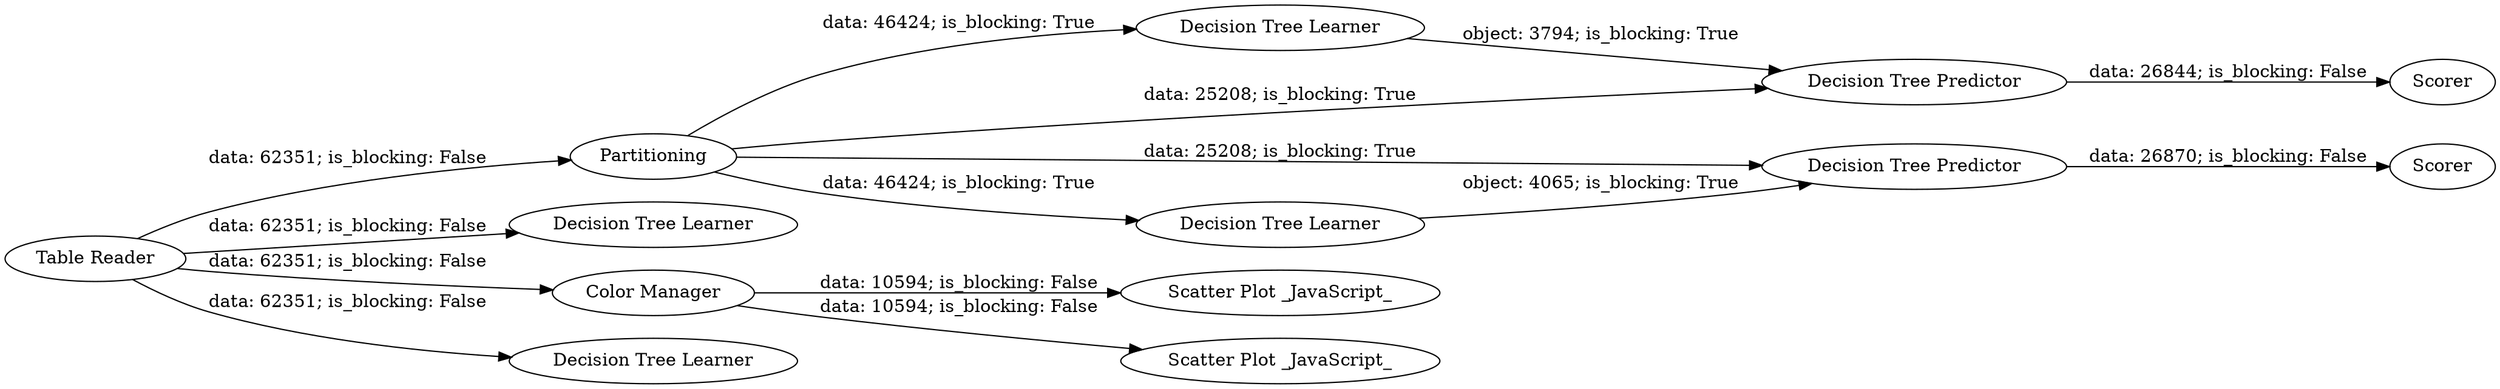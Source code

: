 digraph {
	"7437625478465049383_7" [label=Partitioning]
	"7437625478465049383_3" [label="Scatter Plot _JavaScript_"]
	"7437625478465049383_1" [label="Table Reader"]
	"7437625478465049383_12" [label="Decision Tree Predictor"]
	"7437625478465049383_5" [label="Decision Tree Learner"]
	"7437625478465049383_2" [label="Color Manager"]
	"7437625478465049383_6" [label="Decision Tree Learner"]
	"7437625478465049383_13" [label=Scorer]
	"7437625478465049383_4" [label="Scatter Plot _JavaScript_"]
	"7437625478465049383_10" [label="Decision Tree Predictor"]
	"7437625478465049383_11" [label=Scorer]
	"7437625478465049383_9" [label="Decision Tree Learner"]
	"7437625478465049383_8" [label="Decision Tree Learner"]
	"7437625478465049383_7" -> "7437625478465049383_8" [label="data: 46424; is_blocking: True"]
	"7437625478465049383_12" -> "7437625478465049383_13" [label="data: 26844; is_blocking: False"]
	"7437625478465049383_1" -> "7437625478465049383_6" [label="data: 62351; is_blocking: False"]
	"7437625478465049383_8" -> "7437625478465049383_10" [label="object: 4065; is_blocking: True"]
	"7437625478465049383_2" -> "7437625478465049383_4" [label="data: 10594; is_blocking: False"]
	"7437625478465049383_10" -> "7437625478465049383_11" [label="data: 26870; is_blocking: False"]
	"7437625478465049383_7" -> "7437625478465049383_10" [label="data: 25208; is_blocking: True"]
	"7437625478465049383_1" -> "7437625478465049383_7" [label="data: 62351; is_blocking: False"]
	"7437625478465049383_7" -> "7437625478465049383_12" [label="data: 25208; is_blocking: True"]
	"7437625478465049383_1" -> "7437625478465049383_2" [label="data: 62351; is_blocking: False"]
	"7437625478465049383_7" -> "7437625478465049383_9" [label="data: 46424; is_blocking: True"]
	"7437625478465049383_2" -> "7437625478465049383_3" [label="data: 10594; is_blocking: False"]
	"7437625478465049383_1" -> "7437625478465049383_5" [label="data: 62351; is_blocking: False"]
	"7437625478465049383_9" -> "7437625478465049383_12" [label="object: 3794; is_blocking: True"]
	rankdir=LR
}
